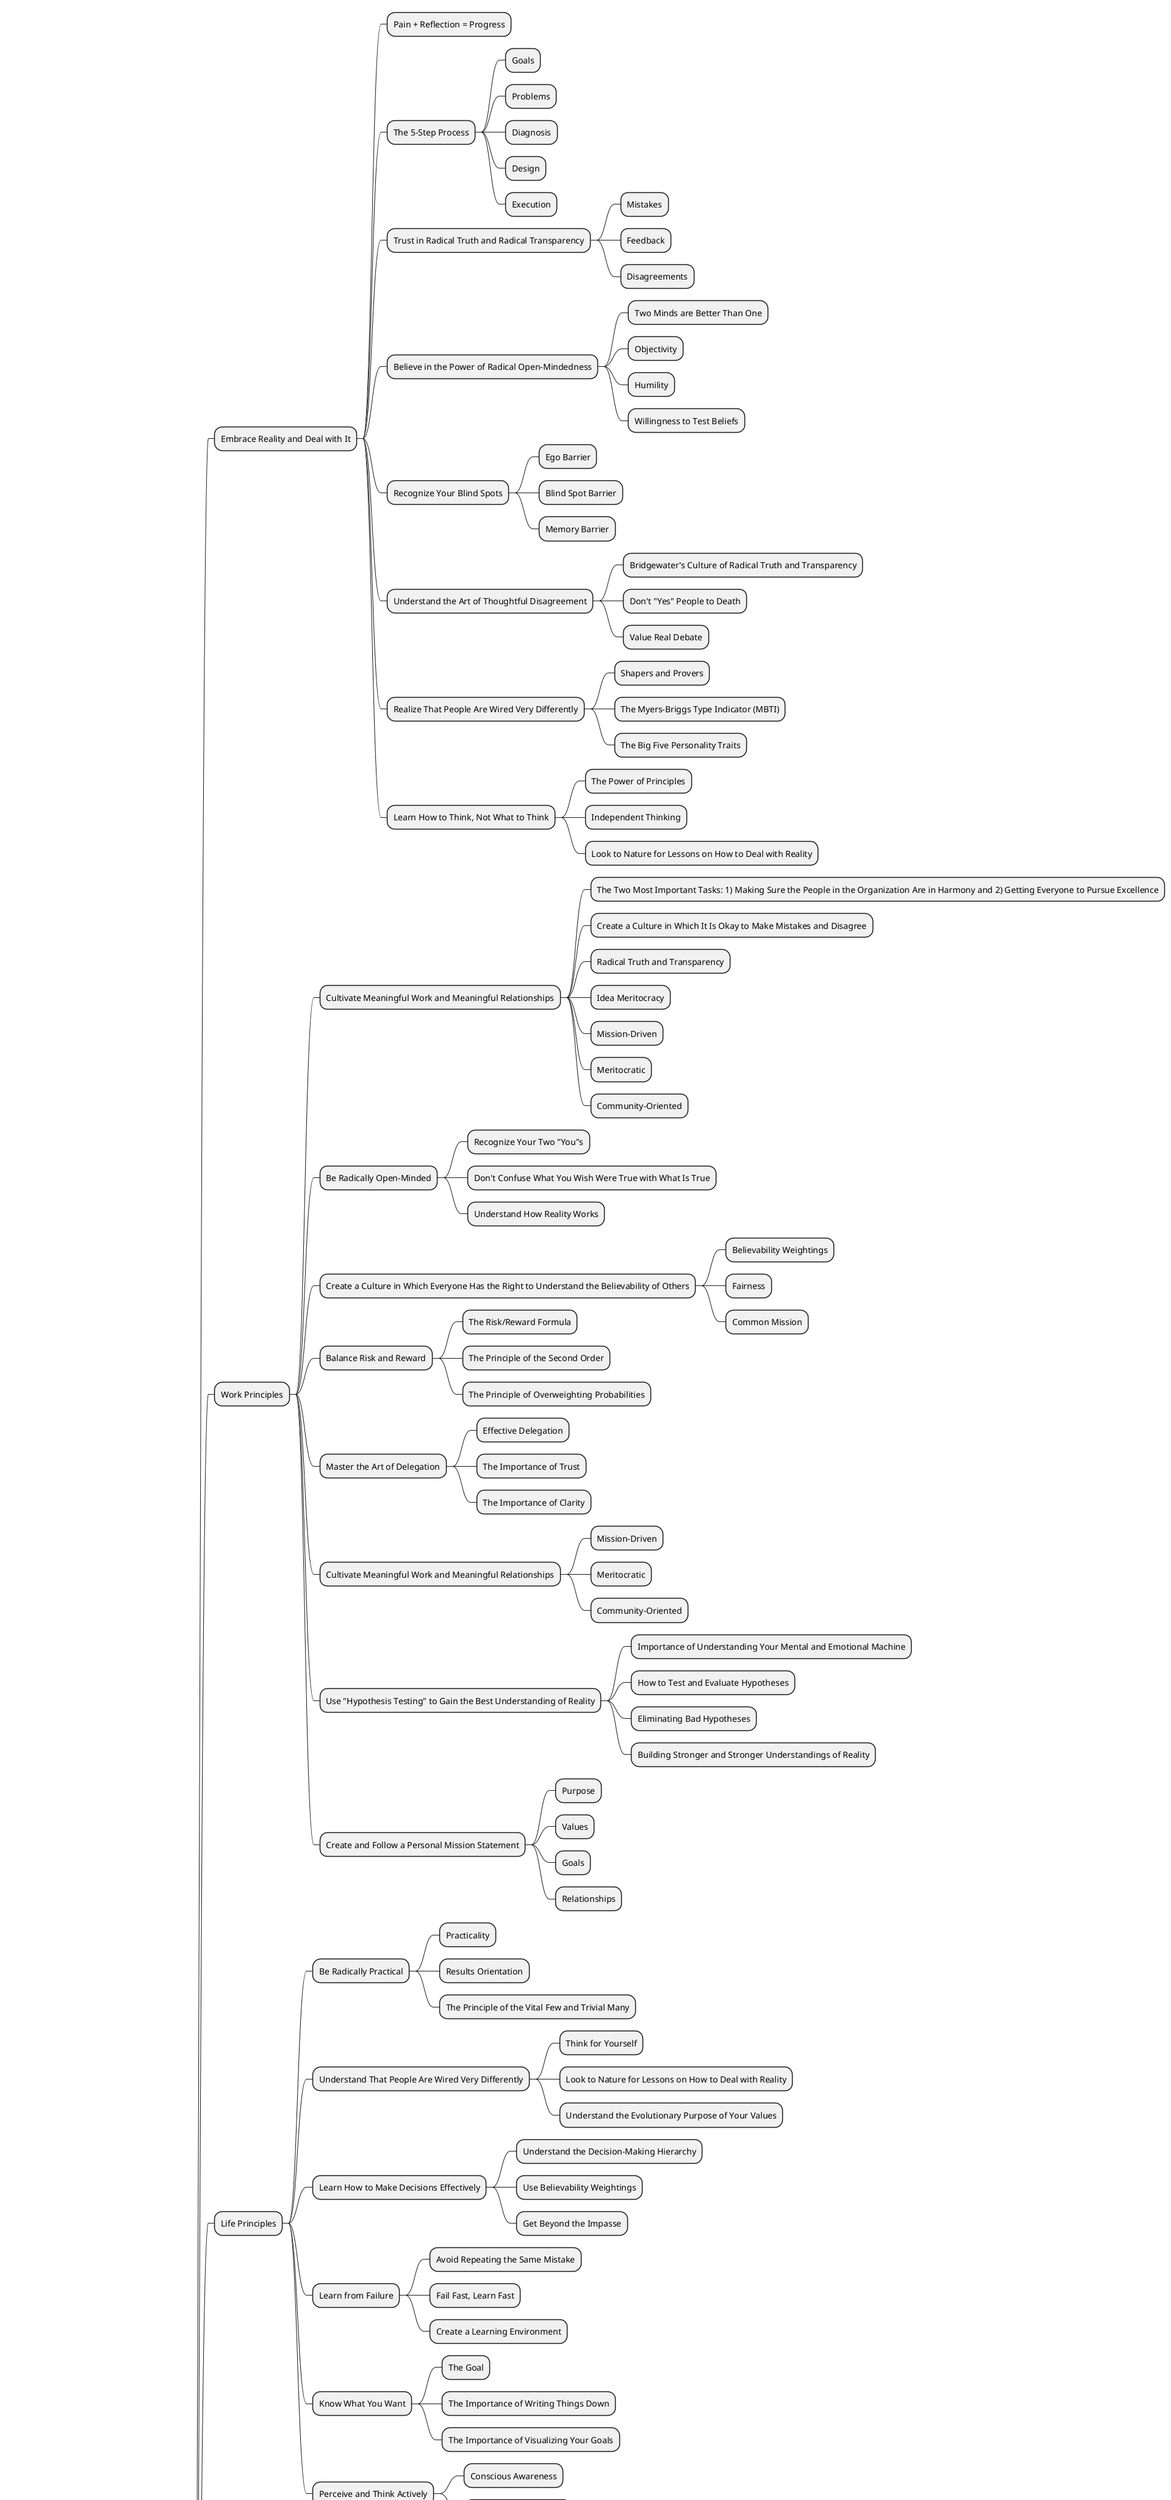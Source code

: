 @startmindmap
* Ray Dalio's Principles
** Principles
*** Embrace Reality and Deal with It
**** Pain + Reflection = Progress
**** The 5-Step Process
***** Goals
***** Problems
***** Diagnosis
***** Design
***** Execution
**** Trust in Radical Truth and Radical Transparency
***** Mistakes
***** Feedback
***** Disagreements
**** Believe in the Power of Radical Open-Mindedness
***** Two Minds are Better Than One
***** Objectivity
***** Humility
***** Willingness to Test Beliefs
**** Recognize Your Blind Spots
***** Ego Barrier
***** Blind Spot Barrier
***** Memory Barrier
**** Understand the Art of Thoughtful Disagreement
***** Bridgewater's Culture of Radical Truth and Transparency
***** Don't "Yes" People to Death
***** Value Real Debate
**** Realize That People Are Wired Very Differently
***** Shapers and Provers
***** The Myers-Briggs Type Indicator (MBTI)
***** The Big Five Personality Traits
**** Learn How to Think, Not What to Think
***** The Power of Principles
***** Independent Thinking
***** Look to Nature for Lessons on How to Deal with Reality
*** Work Principles
**** Cultivate Meaningful Work and Meaningful Relationships
***** The Two Most Important Tasks: 1) Making Sure the People in the Organization Are in Harmony and 2) Getting Everyone to Pursue Excellence
***** Create a Culture in Which It Is Okay to Make Mistakes and Disagree
***** Radical Truth and Transparency
***** Idea Meritocracy
***** Mission-Driven
***** Meritocratic
***** Community-Oriented
**** Be Radically Open-Minded
***** Recognize Your Two "You"s
***** Don't Confuse What You Wish Were True with What Is True
***** Understand How Reality Works
**** Create a Culture in Which Everyone Has the Right to Understand the Believability of Others
***** Believability Weightings
***** Fairness
***** Common Mission
**** Balance Risk and Reward
***** The Risk/Reward Formula
***** The Principle of the Second Order
***** The Principle of Overweighting Probabilities
**** Master the Art of Delegation
***** Effective Delegation
***** The Importance of Trust
***** The Importance of Clarity
**** Cultivate Meaningful Work and Meaningful Relationships
***** Mission-Driven
***** Meritocratic
***** Community-Oriented
**** Use "Hypothesis Testing" to Gain the Best Understanding of Reality
***** Importance of Understanding Your Mental and Emotional Machine
***** How to Test and Evaluate Hypotheses
***** Eliminating Bad Hypotheses
***** Building Stronger and Stronger Understandings of Reality
**** Create and Follow a Personal Mission Statement
***** Purpose
***** Values
***** Goals
***** Relationships
*** Life Principles
**** Be Radically Practical
***** Practicality
***** Results Orientation
***** The Principle of the Vital Few and Trivial Many
**** Understand That People Are Wired Very Differently
***** Think for Yourself
***** Look to Nature for Lessons on How to Deal with Reality
***** Understand the Evolutionary Purpose of Your Values
**** Learn How to Make Decisions Effectively
***** Understand the Decision-Making Hierarchy
***** Use Believability Weightings
***** Get Beyond the Impasse
**** Learn from Failure
***** Avoid Repeating the Same Mistake
***** Fail Fast, Learn Fast
***** Create a Learning Environment
**** Know What You Want
***** The Goal
***** The Importance of Writing Things Down
***** The Importance of Visualizing Your Goals
**** Perceive and Think Actively
***** Conscious Awareness
***** The Power of Reflection
*** Life Principles (continued)
**** Evolve or Die
***** The Importance of Evolution
***** The Importance of Adapting to Change
***** The Importance of Creative Destruction
**** Live with Integrity
***** The Importance of Principles
***** The Importance of Ethics
***** The Importance of Values
**** Practice Radical Transparency
***** The Power of Transparency
***** The Importance of Openness
***** The Benefits of Transparency
**** Cultivate Meaningful Work and Meaningful Relationships
***** Mission-Driven
***** Meritocratic
***** Community-Oriented
**** Get the Culture Right
***** The Importance of Culture
***** Creating a Culture of Success
***** The Power of Culture
**** Be Impeccable with Your Words and Actions
***** The Power of Language
***** The Importance of Accountability
***** The Importance of Consistency
**** Understand and Embrace the Reality of the Cycle
***** The Ups and Downs of the Cycle
***** How to Respond to the Cycle
***** The Importance of Diversification
**** Know How to Prioritize
***** The Importance of Prioritization
***** The Art of Time Management
***** The Principle of the Domino Effect
**** Be a Hyperrealist
***** Hyperrealism vs. Optimism and Pessimism
***** How to Be a Hyperrealist
***** The Benefits of Hyperrealism
**** Look to Nature for Lessons on How to Deal with Reality
***** The Natural World as a Source of Inspiration
***** The Power of Natural Laws
***** The Importance of Ecology and Environment
*** Management Principles
**** Know What Type of Management You Need
***** The Three Types of Management: Micro, Macro, and Bridgewater
***** The Importance of Knowing Your Type
***** Understanding the Differences Between Types
**** Hire Right, Because the Penalties of Hiring Wrong Are Huge
***** The Importance of Hiring
***** The Costs of Hiring Wrong
***** How to Hire Right
**** Constantly Train, Test, Evaluate, and Sort People
***** The Importance of Training and Development
***** The Power of Testing and Evaluation
***** The Importance of Sorting
**** Create and Follow a Clear Plan for the Organization
***** The Importance of Planning
***** The Elements of a Clear Plan
***** The Importance of Execution
**** Strive for Excellence in Everything
***** The Importance of Excellence
***** The Power of Excellence
***** The Benefits of Excellence
**** Cultivate a Culture of Creativity
***** The Importance of Creativity
***** The Power of Creativity
***** The Benefits of Creativity
**** Focus on Outcomes, Not Inputs
***** The Importance of Outcome-Focus
***** The Power of Outcome-Focus
***** The Benefits of Outcome-Focus
**** Learn from Mistakes
***** The Importance of Learning from Mistakes
***** The Power of Learning from Mistakes
***** The Benefits of Learning from Mistakes
*** Investment Principles
**** Find the Holy Grail
***** The Holy Grail of Investing
***** The Benefits of Finding the Holy Grail
***** The Challenges of Finding the Holy Grail
**** Diversify, Diversify, Diversify
***** The Importance of Diversification
***** The Benefits of Diversification
***** The Challenges of Diversification
**** Don't Confuse Short-Term Results with Long-Term Success
***** The Importance of Long-Term Thinking
***** The Benefits of Long-Term Thinking
***** The Challenges of Long-Term Thinking
**** Know How to Balance Risk and Return
***** The Importance of Risk Management
***** The Power of Balancing Risk and Return
***** The Benefits of Balancing Risk and Return
**** Invest in What You Understand
***** The Importance of Understanding
***** The Power of Understanding
***** The Benefits of Understanding
*** Investment Principles (continued)
**** Know the Economic Machine
***** The Importance of Understanding the Economy
***** The Power of Economic Understanding
***** The Benefits of Economic Understanding
**** Make Sure Your Portfolio Is Well-Balanced
***** The Importance of Balance
***** The Power of Balance
***** The Benefits of Balance
**** Be Cautious in High-Risk Markets
***** The Importance of Caution
***** The Power of Caution
***** The Benefits of Caution
**** Know Your Time Horizon
***** The Importance of Time Horizon
***** The Power of Time Horizon
***** The Benefits of Time Horizon
**** Use the Power of Compounding
***** The Importance of Compounding
***** The Power of Compounding
***** The Benefits of Compounding
**** Understand the Power of Emotions in Investing
***** The Importance of Emotional Control
***** The Power of Emotional Control
***** The Benefits of Emotional Control
**** Stay Liquid, Balanced, and Patient in Order to Take Advantage of Opportunities
***** The Importance of Liquidity
***** The Power of Balance
***** The Benefits of Patience
*** Economic Principles
**** Understand Capitalism
***** The Importance of Capitalism
***** The Power of Capitalism
***** The Benefits of Capitalism
**** Understand Money and Credit
***** The Importance of Money and Credit
***** The Power of Money and Credit
***** The Benefits of Money and Credit
**** Understand How Debt Works
***** The Importance of Debt Understanding
***** The Power of Debt Understanding
***** The Benefits of Debt Understanding
**** Understand Inflation and Deflation
***** The Importance of Inflation and Deflation Understanding
***** The Power of Inflation and Deflation Understanding
***** The Benefits of Inflation and Deflation Understanding
**** Understand Recessions and Depressions
***** The Importance of Recession and Depression Understanding
***** The Power of Recession and Depression Understanding
***** The Benefits of Recession and Depression Understanding
**** Understand the Business Cycle
***** The Importance of Business Cycle Understanding
***** The Power of Business Cycle Understanding
***** The Benefits of Business Cycle Understanding
**** Understand Global Economic Forces
***** The Importance of Global Economic Understanding
***** The Power of Global Economic Understanding
***** The Benefits of Global Economic Understanding
**** Understand the Consequences of Printing Money and Increasing Debt
***** The Importance of Understanding the Consequences of Monetary Policy
***** The Power of Understanding the Consequences of Monetary Policy
***** The Benefits of Understanding the Consequences of Monetary Policy
@endmindmap
